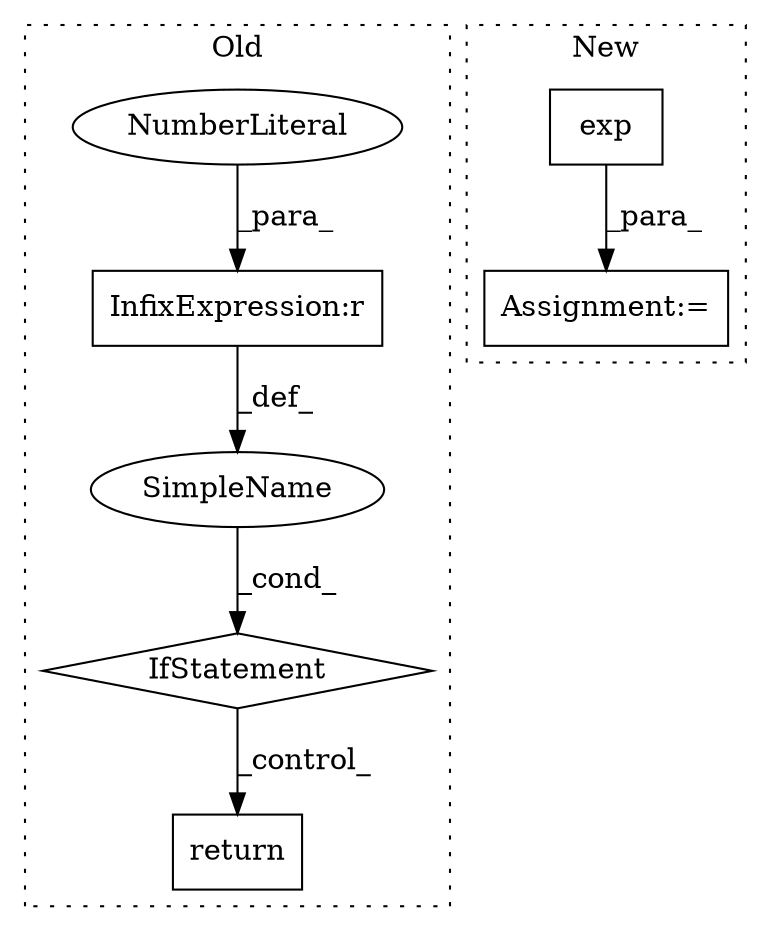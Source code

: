 digraph G {
subgraph cluster0 {
1 [label="IfStatement" a="25" s="4340,4349" l="4,2" shape="diamond"];
4 [label="InfixExpression:r" a="27" s="4345" l="3" shape="box"];
5 [label="NumberLiteral" a="34" s="4348" l="1" shape="ellipse"];
6 [label="SimpleName" a="42" s="" l="" shape="ellipse"];
7 [label="return" a="41" s="4361" l="7" shape="box"];
label = "Old";
style="dotted";
}
subgraph cluster1 {
2 [label="exp" a="32" s="5839,5860" l="4,1" shape="box"];
3 [label="Assignment:=" a="7" s="5832" l="1" shape="box"];
label = "New";
style="dotted";
}
1 -> 7 [label="_control_"];
2 -> 3 [label="_para_"];
4 -> 6 [label="_def_"];
5 -> 4 [label="_para_"];
6 -> 1 [label="_cond_"];
}
